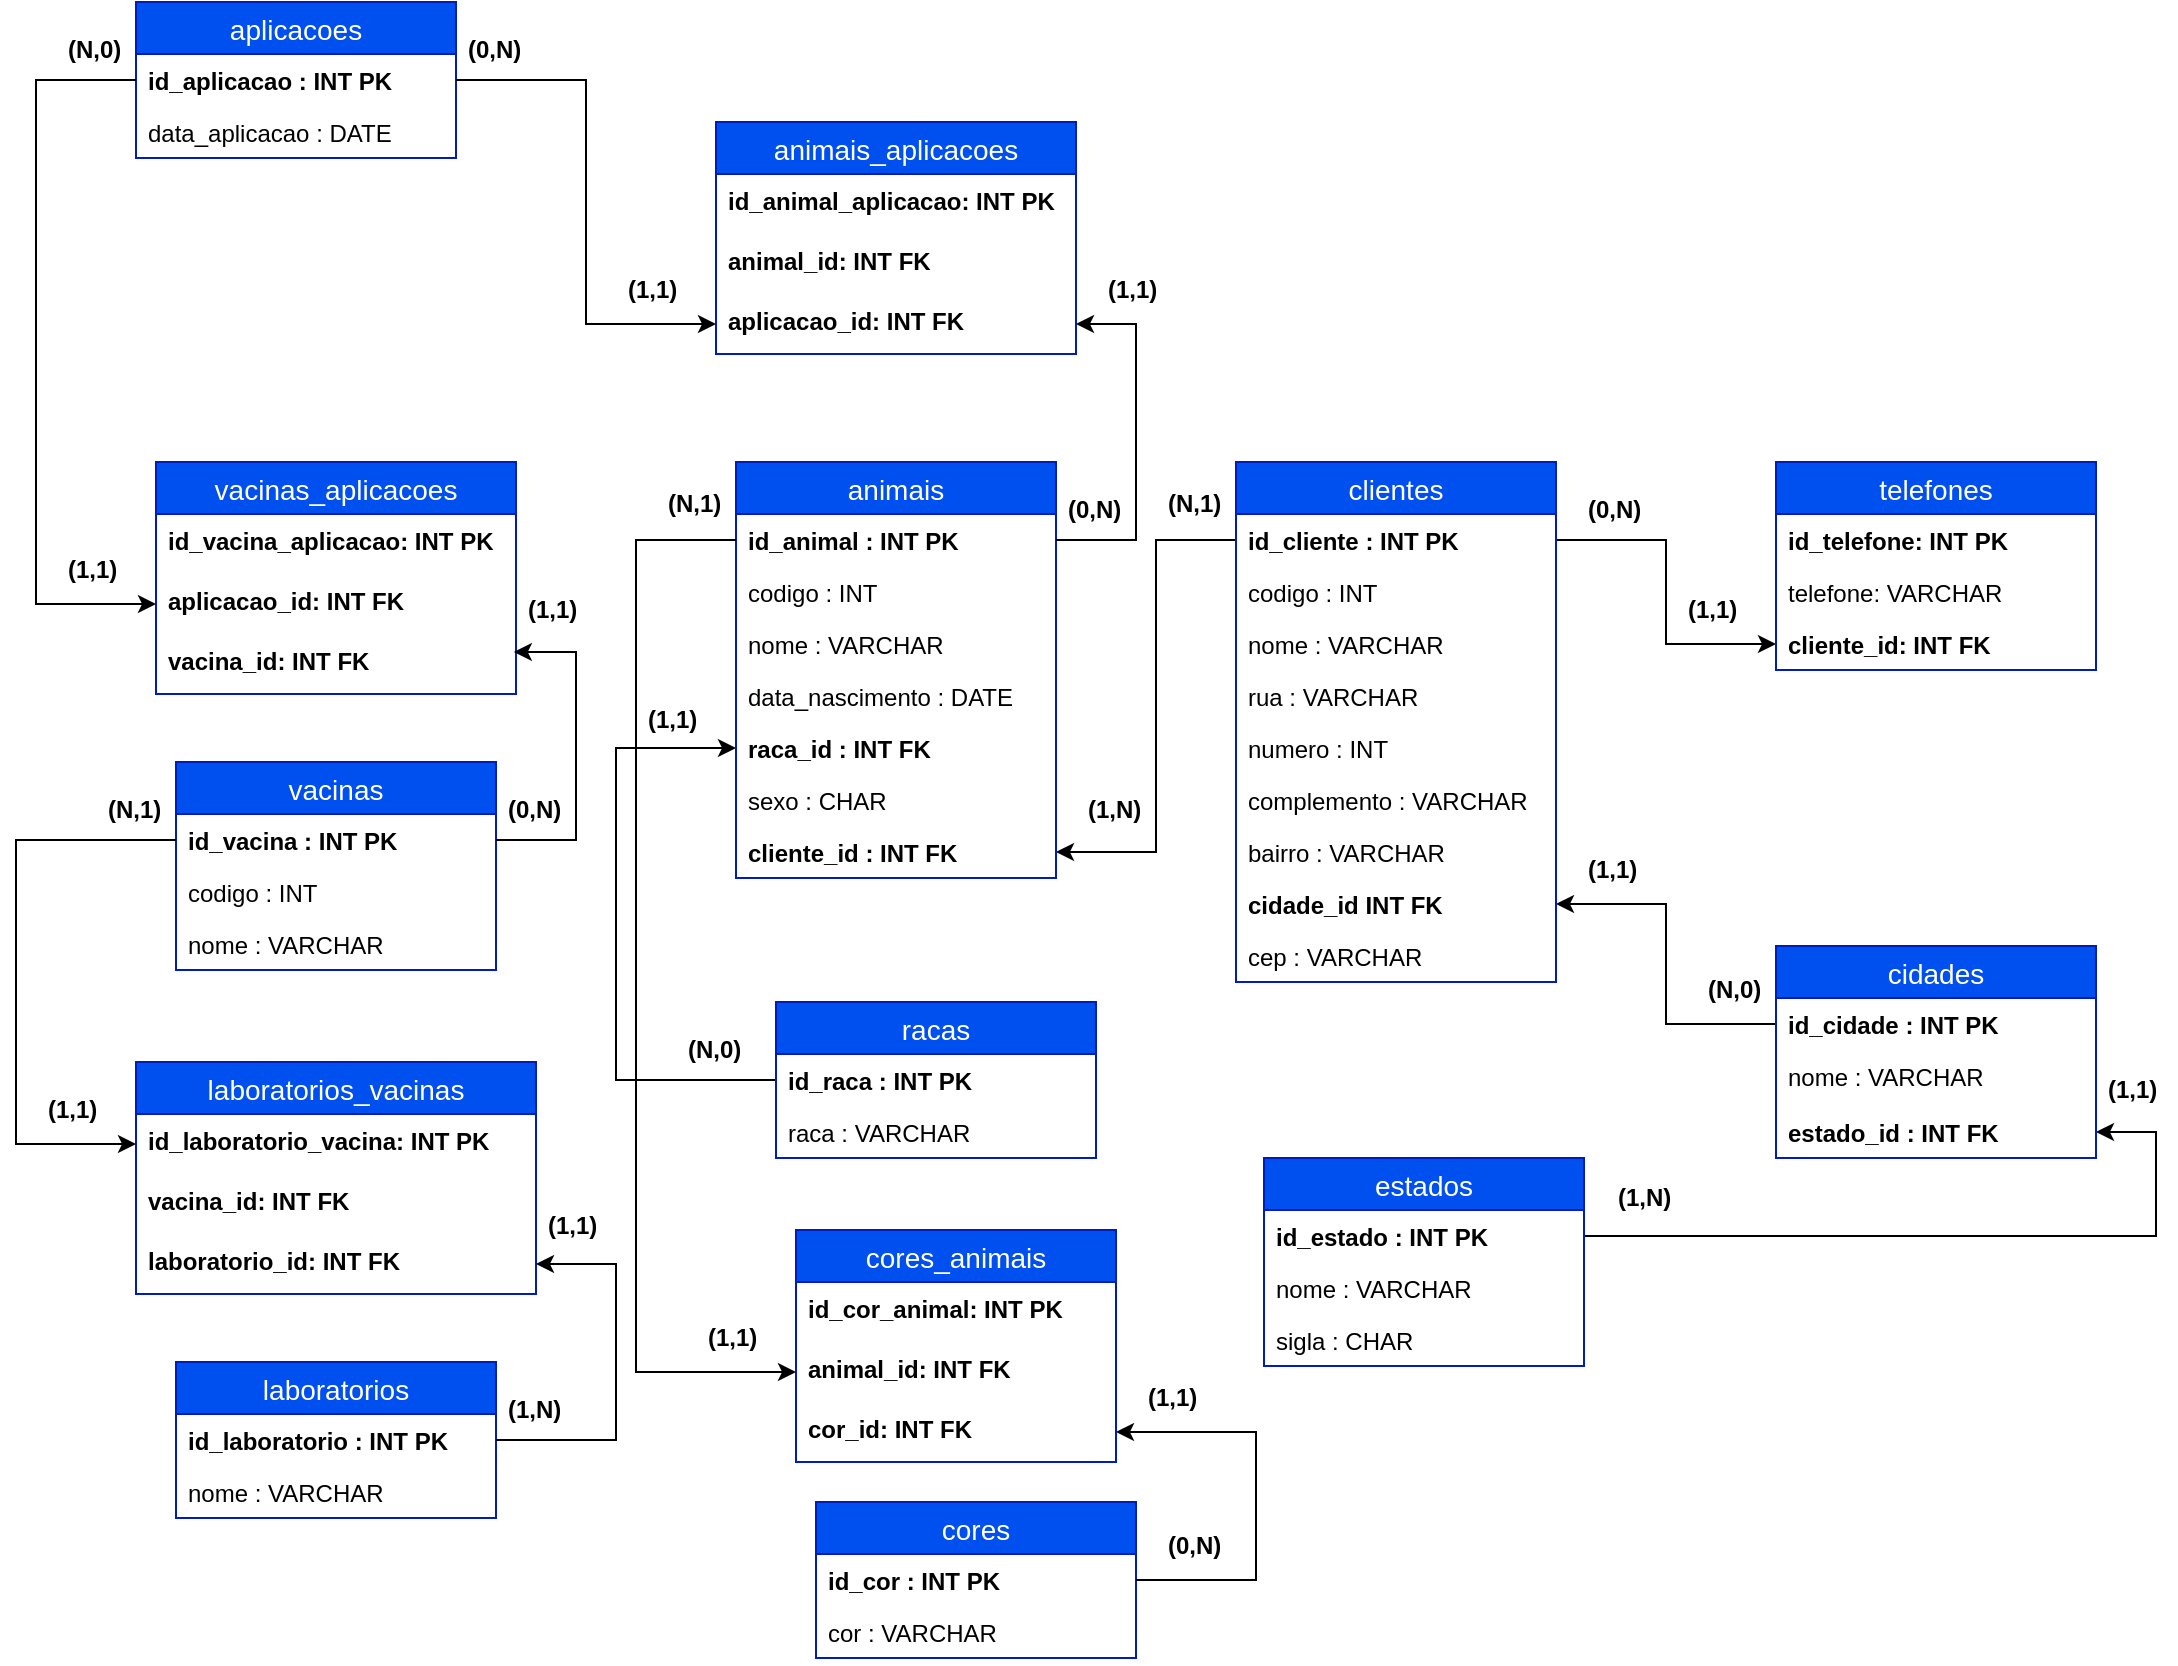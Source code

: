 <mxfile version="13.4.4" type="device"><diagram id="oYZ6xtjrHZV1BYpu6mgL" name="Página-1"><mxGraphModel dx="1679" dy="1663" grid="1" gridSize="10" guides="1" tooltips="1" connect="1" arrows="1" fold="1" page="1" pageScale="1" pageWidth="827" pageHeight="1169" math="0" shadow="0"><root><mxCell id="0"/><mxCell id="1" parent="0"/><mxCell id="c-gogiLuGO8Ndaat1X9v-15" style="edgeStyle=orthogonalEdgeStyle;rounded=0;orthogonalLoop=1;jettySize=auto;html=1;exitX=0;exitY=0.5;exitDx=0;exitDy=0;" parent="1" source="c-gogiLuGO8Ndaat1X9v-12" target="c-gogiLuGO8Ndaat1X9v-10" edge="1"><mxGeometry relative="1" as="geometry"/></mxCell><mxCell id="c-gogiLuGO8Ndaat1X9v-22" style="edgeStyle=orthogonalEdgeStyle;rounded=0;orthogonalLoop=1;jettySize=auto;html=1;exitX=1;exitY=0.5;exitDx=0;exitDy=0;entryX=1;entryY=0.5;entryDx=0;entryDy=0;" parent="1" source="c-gogiLuGO8Ndaat1X9v-18" target="c-gogiLuGO8Ndaat1X9v-14" edge="1"><mxGeometry relative="1" as="geometry"><Array as="points"><mxPoint x="780" y="557"/><mxPoint x="780" y="505"/></Array></mxGeometry></mxCell><mxCell id="c-gogiLuGO8Ndaat1X9v-47" style="edgeStyle=orthogonalEdgeStyle;rounded=0;orthogonalLoop=1;jettySize=auto;html=1;exitX=0;exitY=0.5;exitDx=0;exitDy=0;entryX=1;entryY=0.5;entryDx=0;entryDy=0;" parent="1" source="c-gogiLuGO8Ndaat1X9v-2" target="c-gogiLuGO8Ndaat1X9v-44" edge="1"><mxGeometry relative="1" as="geometry"><Array as="points"><mxPoint x="280" y="209"/><mxPoint x="280" y="365"/></Array></mxGeometry></mxCell><mxCell id="c-gogiLuGO8Ndaat1X9v-72" style="edgeStyle=orthogonalEdgeStyle;rounded=0;orthogonalLoop=1;jettySize=auto;html=1;exitX=0;exitY=0.5;exitDx=0;exitDy=0;entryX=0;entryY=0.5;entryDx=0;entryDy=0;" parent="1" source="c-gogiLuGO8Ndaat1X9v-30" target="c-gogiLuGO8Ndaat1X9v-33" edge="1"><mxGeometry relative="1" as="geometry"><Array as="points"><mxPoint x="60" y="479"/><mxPoint x="10" y="479"/><mxPoint x="10" y="313"/></Array></mxGeometry></mxCell><mxCell id="TM47fiSihE-NbH464oLf-5" style="edgeStyle=orthogonalEdgeStyle;rounded=0;orthogonalLoop=1;jettySize=auto;html=1;exitX=1;exitY=0.5;exitDx=0;exitDy=0;entryX=0;entryY=0.5;entryDx=0;entryDy=0;" parent="1" source="c-gogiLuGO8Ndaat1X9v-2" target="TM47fiSihE-NbH464oLf-4" edge="1"><mxGeometry relative="1" as="geometry"/></mxCell><mxCell id="c-gogiLuGO8Ndaat1X9v-1" value="clientes" style="swimlane;fontStyle=0;childLayout=stackLayout;horizontal=1;startSize=26;horizontalStack=0;resizeParent=1;resizeParentMax=0;resizeLast=0;collapsible=1;marginBottom=0;align=center;fontSize=14;fillColor=#0050ef;strokeColor=#001DBC;fontColor=#ffffff;" parent="1" vertex="1"><mxGeometry x="320" y="170" width="160" height="260" as="geometry"/></mxCell><mxCell id="c-gogiLuGO8Ndaat1X9v-2" value="id_cliente : INT PK" style="text;strokeColor=none;fillColor=none;spacingLeft=4;spacingRight=4;overflow=hidden;rotatable=0;points=[[0,0.5],[1,0.5]];portConstraint=eastwest;fontSize=12;fontStyle=1" parent="c-gogiLuGO8Ndaat1X9v-1" vertex="1"><mxGeometry y="26" width="160" height="26" as="geometry"/></mxCell><mxCell id="c-gogiLuGO8Ndaat1X9v-3" value="codigo : INT" style="text;strokeColor=none;fillColor=none;spacingLeft=4;spacingRight=4;overflow=hidden;rotatable=0;points=[[0,0.5],[1,0.5]];portConstraint=eastwest;fontSize=12;" parent="c-gogiLuGO8Ndaat1X9v-1" vertex="1"><mxGeometry y="52" width="160" height="26" as="geometry"/></mxCell><mxCell id="c-gogiLuGO8Ndaat1X9v-4" value="nome : VARCHAR" style="text;strokeColor=none;fillColor=none;spacingLeft=4;spacingRight=4;overflow=hidden;rotatable=0;points=[[0,0.5],[1,0.5]];portConstraint=eastwest;fontSize=12;" parent="c-gogiLuGO8Ndaat1X9v-1" vertex="1"><mxGeometry y="78" width="160" height="26" as="geometry"/></mxCell><mxCell id="c-gogiLuGO8Ndaat1X9v-6" value="rua : VARCHAR" style="text;strokeColor=none;fillColor=none;spacingLeft=4;spacingRight=4;overflow=hidden;rotatable=0;points=[[0,0.5],[1,0.5]];portConstraint=eastwest;fontSize=12;" parent="c-gogiLuGO8Ndaat1X9v-1" vertex="1"><mxGeometry y="104" width="160" height="26" as="geometry"/></mxCell><mxCell id="c-gogiLuGO8Ndaat1X9v-7" value="numero : INT" style="text;strokeColor=none;fillColor=none;spacingLeft=4;spacingRight=4;overflow=hidden;rotatable=0;points=[[0,0.5],[1,0.5]];portConstraint=eastwest;fontSize=12;" parent="c-gogiLuGO8Ndaat1X9v-1" vertex="1"><mxGeometry y="130" width="160" height="26" as="geometry"/></mxCell><mxCell id="c-gogiLuGO8Ndaat1X9v-8" value="complemento : VARCHAR" style="text;strokeColor=none;fillColor=none;spacingLeft=4;spacingRight=4;overflow=hidden;rotatable=0;points=[[0,0.5],[1,0.5]];portConstraint=eastwest;fontSize=12;" parent="c-gogiLuGO8Ndaat1X9v-1" vertex="1"><mxGeometry y="156" width="160" height="26" as="geometry"/></mxCell><mxCell id="c-gogiLuGO8Ndaat1X9v-9" value="bairro : VARCHAR" style="text;strokeColor=none;fillColor=none;spacingLeft=4;spacingRight=4;overflow=hidden;rotatable=0;points=[[0,0.5],[1,0.5]];portConstraint=eastwest;fontSize=12;" parent="c-gogiLuGO8Ndaat1X9v-1" vertex="1"><mxGeometry y="182" width="160" height="26" as="geometry"/></mxCell><mxCell id="c-gogiLuGO8Ndaat1X9v-10" value="cidade_id INT FK" style="text;strokeColor=none;fillColor=none;spacingLeft=4;spacingRight=4;overflow=hidden;rotatable=0;points=[[0,0.5],[1,0.5]];portConstraint=eastwest;fontSize=12;fontStyle=1" parent="c-gogiLuGO8Ndaat1X9v-1" vertex="1"><mxGeometry y="208" width="160" height="26" as="geometry"/></mxCell><mxCell id="c-gogiLuGO8Ndaat1X9v-16" value="cep : VARCHAR" style="text;strokeColor=none;fillColor=none;spacingLeft=4;spacingRight=4;overflow=hidden;rotatable=0;points=[[0,0.5],[1,0.5]];portConstraint=eastwest;fontSize=12;" parent="c-gogiLuGO8Ndaat1X9v-1" vertex="1"><mxGeometry y="234" width="160" height="26" as="geometry"/></mxCell><mxCell id="TM47fiSihE-NbH464oLf-1" value="telefones" style="swimlane;fontStyle=0;childLayout=stackLayout;horizontal=1;startSize=26;horizontalStack=0;resizeParent=1;resizeParentMax=0;resizeLast=0;collapsible=1;marginBottom=0;align=center;fontSize=14;fillColor=#0050ef;strokeColor=#001DBC;fontColor=#ffffff;" parent="1" vertex="1"><mxGeometry x="590" y="170" width="160" height="104" as="geometry"/></mxCell><mxCell id="TM47fiSihE-NbH464oLf-2" value="id_telefone: INT PK" style="text;strokeColor=none;fillColor=none;spacingLeft=4;spacingRight=4;overflow=hidden;rotatable=0;points=[[0,0.5],[1,0.5]];portConstraint=eastwest;fontSize=12;fontStyle=1" parent="TM47fiSihE-NbH464oLf-1" vertex="1"><mxGeometry y="26" width="160" height="26" as="geometry"/></mxCell><mxCell id="TM47fiSihE-NbH464oLf-3" value="telefone: VARCHAR" style="text;strokeColor=none;fillColor=none;spacingLeft=4;spacingRight=4;overflow=hidden;rotatable=0;points=[[0,0.5],[1,0.5]];portConstraint=eastwest;fontSize=12;" parent="TM47fiSihE-NbH464oLf-1" vertex="1"><mxGeometry y="52" width="160" height="26" as="geometry"/></mxCell><mxCell id="TM47fiSihE-NbH464oLf-4" value="cliente_id: INT FK" style="text;strokeColor=none;fillColor=none;spacingLeft=4;spacingRight=4;overflow=hidden;rotatable=0;points=[[0,0.5],[1,0.5]];portConstraint=eastwest;fontSize=12;fontStyle=1" parent="TM47fiSihE-NbH464oLf-1" vertex="1"><mxGeometry y="78" width="160" height="26" as="geometry"/></mxCell><mxCell id="c-gogiLuGO8Ndaat1X9v-17" value="estados" style="swimlane;fontStyle=0;childLayout=stackLayout;horizontal=1;startSize=26;horizontalStack=0;resizeParent=1;resizeParentMax=0;resizeLast=0;collapsible=1;marginBottom=0;align=center;fontSize=14;fillColor=#0050ef;strokeColor=#001DBC;fontColor=#ffffff;" parent="1" vertex="1"><mxGeometry x="334" y="518" width="160" height="104" as="geometry"/></mxCell><mxCell id="c-gogiLuGO8Ndaat1X9v-18" value="id_estado : INT PK" style="text;strokeColor=none;fillColor=none;spacingLeft=4;spacingRight=4;overflow=hidden;rotatable=0;points=[[0,0.5],[1,0.5]];portConstraint=eastwest;fontSize=12;fontStyle=1" parent="c-gogiLuGO8Ndaat1X9v-17" vertex="1"><mxGeometry y="26" width="160" height="26" as="geometry"/></mxCell><mxCell id="c-gogiLuGO8Ndaat1X9v-19" value="nome : VARCHAR" style="text;strokeColor=none;fillColor=none;spacingLeft=4;spacingRight=4;overflow=hidden;rotatable=0;points=[[0,0.5],[1,0.5]];portConstraint=eastwest;fontSize=12;" parent="c-gogiLuGO8Ndaat1X9v-17" vertex="1"><mxGeometry y="52" width="160" height="26" as="geometry"/></mxCell><mxCell id="c-gogiLuGO8Ndaat1X9v-20" value="sigla : CHAR" style="text;strokeColor=none;fillColor=none;spacingLeft=4;spacingRight=4;overflow=hidden;rotatable=0;points=[[0,0.5],[1,0.5]];portConstraint=eastwest;fontSize=12;" parent="c-gogiLuGO8Ndaat1X9v-17" vertex="1"><mxGeometry y="78" width="160" height="26" as="geometry"/></mxCell><mxCell id="VDr-7r5LaBWH9faIXdlG-1" value="(1,N)" style="text;strokeColor=none;fillColor=none;spacingLeft=4;spacingRight=4;overflow=hidden;rotatable=0;points=[[0,0.5],[1,0.5]];portConstraint=eastwest;fontSize=12;fontStyle=1" vertex="1" parent="1"><mxGeometry x="505" y="524" width="40" height="30" as="geometry"/></mxCell><mxCell id="VDr-7r5LaBWH9faIXdlG-2" value="(1,1)" style="text;strokeColor=none;fillColor=none;spacingLeft=4;spacingRight=4;overflow=hidden;rotatable=0;points=[[0,0.5],[1,0.5]];portConstraint=eastwest;fontSize=12;fontStyle=1" vertex="1" parent="1"><mxGeometry x="750" y="470" width="40" height="30" as="geometry"/></mxCell><mxCell id="VDr-7r5LaBWH9faIXdlG-3" value="(N,0)" style="text;strokeColor=none;fillColor=none;spacingLeft=4;spacingRight=4;overflow=hidden;rotatable=0;points=[[0,0.5],[1,0.5]];portConstraint=eastwest;fontSize=12;fontStyle=1" vertex="1" parent="1"><mxGeometry x="550" y="420" width="40" height="30" as="geometry"/></mxCell><mxCell id="c-gogiLuGO8Ndaat1X9v-11" value="cidades" style="swimlane;fontStyle=0;childLayout=stackLayout;horizontal=1;startSize=26;horizontalStack=0;resizeParent=1;resizeParentMax=0;resizeLast=0;collapsible=1;marginBottom=0;align=center;fontSize=14;fillColor=#0050ef;strokeColor=#001DBC;fontColor=#ffffff;" parent="1" vertex="1"><mxGeometry x="590" y="412" width="160" height="106" as="geometry"/></mxCell><mxCell id="c-gogiLuGO8Ndaat1X9v-12" value="id_cidade : INT PK" style="text;strokeColor=none;fillColor=none;spacingLeft=4;spacingRight=4;overflow=hidden;rotatable=0;points=[[0,0.5],[1,0.5]];portConstraint=eastwest;fontSize=12;fontStyle=1" parent="c-gogiLuGO8Ndaat1X9v-11" vertex="1"><mxGeometry y="26" width="160" height="26" as="geometry"/></mxCell><mxCell id="c-gogiLuGO8Ndaat1X9v-13" value="nome : VARCHAR" style="text;strokeColor=none;fillColor=none;spacingLeft=4;spacingRight=4;overflow=hidden;rotatable=0;points=[[0,0.5],[1,0.5]];portConstraint=eastwest;fontSize=12;" parent="c-gogiLuGO8Ndaat1X9v-11" vertex="1"><mxGeometry y="52" width="160" height="28" as="geometry"/></mxCell><mxCell id="c-gogiLuGO8Ndaat1X9v-14" value="estado_id : INT FK" style="text;strokeColor=none;fillColor=none;spacingLeft=4;spacingRight=4;overflow=hidden;rotatable=0;points=[[0,0.5],[1,0.5]];portConstraint=eastwest;fontSize=12;fontStyle=1" parent="c-gogiLuGO8Ndaat1X9v-11" vertex="1"><mxGeometry y="80" width="160" height="26" as="geometry"/></mxCell><mxCell id="VDr-7r5LaBWH9faIXdlG-4" value="(1,1)" style="text;strokeColor=none;fillColor=none;spacingLeft=4;spacingRight=4;overflow=hidden;rotatable=0;points=[[0,0.5],[1,0.5]];portConstraint=eastwest;fontSize=12;fontStyle=1" vertex="1" parent="1"><mxGeometry x="490" y="360" width="40" height="30" as="geometry"/></mxCell><mxCell id="VDr-7r5LaBWH9faIXdlG-5" value="(0,N)" style="text;strokeColor=none;fillColor=none;spacingLeft=4;spacingRight=4;overflow=hidden;rotatable=0;points=[[0,0.5],[1,0.5]];portConstraint=eastwest;fontSize=12;fontStyle=1" vertex="1" parent="1"><mxGeometry x="490" y="180" width="40" height="30" as="geometry"/></mxCell><mxCell id="VDr-7r5LaBWH9faIXdlG-6" value="(1,1)" style="text;strokeColor=none;fillColor=none;spacingLeft=4;spacingRight=4;overflow=hidden;rotatable=0;points=[[0,0.5],[1,0.5]];portConstraint=eastwest;fontSize=12;fontStyle=1" vertex="1" parent="1"><mxGeometry x="540" y="230" width="40" height="30" as="geometry"/></mxCell><mxCell id="VDr-7r5LaBWH9faIXdlG-10" value="(N,1)" style="text;strokeColor=none;fillColor=none;spacingLeft=4;spacingRight=4;overflow=hidden;rotatable=0;points=[[0,0.5],[1,0.5]];portConstraint=eastwest;fontSize=12;fontStyle=1" vertex="1" parent="1"><mxGeometry x="280" y="177" width="40" height="30" as="geometry"/></mxCell><mxCell id="c-gogiLuGO8Ndaat1X9v-48" value="vacinas" style="swimlane;fontStyle=0;childLayout=stackLayout;horizontal=1;startSize=26;horizontalStack=0;resizeParent=1;resizeParentMax=0;resizeLast=0;collapsible=1;marginBottom=0;align=center;fontSize=14;fillColor=#0050ef;strokeColor=#001DBC;fontColor=#ffffff;" parent="1" vertex="1"><mxGeometry x="-210" y="320" width="160" height="104" as="geometry"/></mxCell><mxCell id="c-gogiLuGO8Ndaat1X9v-49" value="id_vacina : INT PK" style="text;strokeColor=none;fillColor=none;spacingLeft=4;spacingRight=4;overflow=hidden;rotatable=0;points=[[0,0.5],[1,0.5]];portConstraint=eastwest;fontSize=12;fontStyle=1" parent="c-gogiLuGO8Ndaat1X9v-48" vertex="1"><mxGeometry y="26" width="160" height="26" as="geometry"/></mxCell><mxCell id="c-gogiLuGO8Ndaat1X9v-50" value="codigo : INT" style="text;strokeColor=none;fillColor=none;spacingLeft=4;spacingRight=4;overflow=hidden;rotatable=0;points=[[0,0.5],[1,0.5]];portConstraint=eastwest;fontSize=12;" parent="c-gogiLuGO8Ndaat1X9v-48" vertex="1"><mxGeometry y="52" width="160" height="26" as="geometry"/></mxCell><mxCell id="c-gogiLuGO8Ndaat1X9v-51" value="nome : VARCHAR" style="text;strokeColor=none;fillColor=none;spacingLeft=4;spacingRight=4;overflow=hidden;rotatable=0;points=[[0,0.5],[1,0.5]];portConstraint=eastwest;fontSize=12;" parent="c-gogiLuGO8Ndaat1X9v-48" vertex="1"><mxGeometry y="78" width="160" height="26" as="geometry"/></mxCell><mxCell id="VDr-7r5LaBWH9faIXdlG-11" value="(1,N)" style="text;strokeColor=none;fillColor=none;spacingLeft=4;spacingRight=4;overflow=hidden;rotatable=0;points=[[0,0.5],[1,0.5]];portConstraint=eastwest;fontSize=12;fontStyle=1" vertex="1" parent="1"><mxGeometry x="240" y="330" width="40" height="30" as="geometry"/></mxCell><mxCell id="c-gogiLuGO8Ndaat1X9v-23" value="animais" style="swimlane;fontStyle=0;childLayout=stackLayout;horizontal=1;startSize=26;horizontalStack=0;resizeParent=1;resizeParentMax=0;resizeLast=0;collapsible=1;marginBottom=0;align=center;fontSize=14;fillColor=#0050ef;strokeColor=#001DBC;fontColor=#ffffff;" parent="1" vertex="1"><mxGeometry x="70" y="170" width="160" height="208" as="geometry"/></mxCell><mxCell id="c-gogiLuGO8Ndaat1X9v-24" value="id_animal : INT PK" style="text;strokeColor=none;fillColor=none;spacingLeft=4;spacingRight=4;overflow=hidden;rotatable=0;points=[[0,0.5],[1,0.5]];portConstraint=eastwest;fontSize=12;fontStyle=1" parent="c-gogiLuGO8Ndaat1X9v-23" vertex="1"><mxGeometry y="26" width="160" height="26" as="geometry"/></mxCell><mxCell id="c-gogiLuGO8Ndaat1X9v-25" value="codigo : INT" style="text;strokeColor=none;fillColor=none;spacingLeft=4;spacingRight=4;overflow=hidden;rotatable=0;points=[[0,0.5],[1,0.5]];portConstraint=eastwest;fontSize=12;" parent="c-gogiLuGO8Ndaat1X9v-23" vertex="1"><mxGeometry y="52" width="160" height="26" as="geometry"/></mxCell><mxCell id="c-gogiLuGO8Ndaat1X9v-26" value="nome : VARCHAR" style="text;strokeColor=none;fillColor=none;spacingLeft=4;spacingRight=4;overflow=hidden;rotatable=0;points=[[0,0.5],[1,0.5]];portConstraint=eastwest;fontSize=12;" parent="c-gogiLuGO8Ndaat1X9v-23" vertex="1"><mxGeometry y="78" width="160" height="26" as="geometry"/></mxCell><mxCell id="c-gogiLuGO8Ndaat1X9v-27" value="data_nascimento : DATE" style="text;strokeColor=none;fillColor=none;spacingLeft=4;spacingRight=4;overflow=hidden;rotatable=0;points=[[0,0.5],[1,0.5]];portConstraint=eastwest;fontSize=12;" parent="c-gogiLuGO8Ndaat1X9v-23" vertex="1"><mxGeometry y="104" width="160" height="26" as="geometry"/></mxCell><mxCell id="c-gogiLuGO8Ndaat1X9v-33" value="raca_id : INT FK" style="text;strokeColor=none;fillColor=none;spacingLeft=4;spacingRight=4;overflow=hidden;rotatable=0;points=[[0,0.5],[1,0.5]];portConstraint=eastwest;fontSize=12;fontStyle=1" parent="c-gogiLuGO8Ndaat1X9v-23" vertex="1"><mxGeometry y="130" width="160" height="26" as="geometry"/></mxCell><mxCell id="c-gogiLuGO8Ndaat1X9v-43" value="sexo : CHAR" style="text;strokeColor=none;fillColor=none;spacingLeft=4;spacingRight=4;overflow=hidden;rotatable=0;points=[[0,0.5],[1,0.5]];portConstraint=eastwest;fontSize=12;" parent="c-gogiLuGO8Ndaat1X9v-23" vertex="1"><mxGeometry y="156" width="160" height="26" as="geometry"/></mxCell><mxCell id="c-gogiLuGO8Ndaat1X9v-44" value="cliente_id : INT FK" style="text;strokeColor=none;fillColor=none;spacingLeft=4;spacingRight=4;overflow=hidden;rotatable=0;points=[[0,0.5],[1,0.5]];portConstraint=eastwest;fontSize=12;fontStyle=1" parent="c-gogiLuGO8Ndaat1X9v-23" vertex="1"><mxGeometry y="182" width="160" height="26" as="geometry"/></mxCell><mxCell id="VDr-7r5LaBWH9faIXdlG-12" value="(N,0)" style="text;strokeColor=none;fillColor=none;spacingLeft=4;spacingRight=4;overflow=hidden;rotatable=0;points=[[0,0.5],[1,0.5]];portConstraint=eastwest;fontSize=12;fontStyle=1" vertex="1" parent="1"><mxGeometry x="40" y="450" width="40" height="30" as="geometry"/></mxCell><mxCell id="VDr-7r5LaBWH9faIXdlG-13" value="(0,N)" style="text;strokeColor=none;fillColor=none;spacingLeft=4;spacingRight=4;overflow=hidden;rotatable=0;points=[[0,0.5],[1,0.5]];portConstraint=eastwest;fontSize=12;fontStyle=1" vertex="1" parent="1"><mxGeometry x="280" y="698" width="40" height="30" as="geometry"/></mxCell><mxCell id="c-gogiLuGO8Ndaat1X9v-29" value="racas" style="swimlane;fontStyle=0;childLayout=stackLayout;horizontal=1;startSize=26;horizontalStack=0;resizeParent=1;resizeParentMax=0;resizeLast=0;collapsible=1;marginBottom=0;align=center;fontSize=14;fillColor=#0050ef;strokeColor=#001DBC;fontColor=#ffffff;" parent="1" vertex="1"><mxGeometry x="90" y="440" width="160" height="78" as="geometry"/></mxCell><mxCell id="c-gogiLuGO8Ndaat1X9v-30" value="id_raca : INT PK " style="text;strokeColor=none;fillColor=none;spacingLeft=4;spacingRight=4;overflow=hidden;rotatable=0;points=[[0,0.5],[1,0.5]];portConstraint=eastwest;fontSize=12;fontStyle=1" parent="c-gogiLuGO8Ndaat1X9v-29" vertex="1"><mxGeometry y="26" width="160" height="26" as="geometry"/></mxCell><mxCell id="c-gogiLuGO8Ndaat1X9v-31" value="raca : VARCHAR" style="text;strokeColor=none;fillColor=none;spacingLeft=4;spacingRight=4;overflow=hidden;rotatable=0;points=[[0,0.5],[1,0.5]];portConstraint=eastwest;fontSize=12;" parent="c-gogiLuGO8Ndaat1X9v-29" vertex="1"><mxGeometry y="52" width="160" height="26" as="geometry"/></mxCell><mxCell id="VDr-7r5LaBWH9faIXdlG-14" value="(1,1)" style="text;strokeColor=none;fillColor=none;spacingLeft=4;spacingRight=4;overflow=hidden;rotatable=0;points=[[0,0.5],[1,0.5]];portConstraint=eastwest;fontSize=12;fontStyle=1" vertex="1" parent="1"><mxGeometry x="20" y="285" width="40" height="30" as="geometry"/></mxCell><mxCell id="VDr-7r5LaBWH9faIXdlG-15" value="(N,1)" style="text;strokeColor=none;fillColor=none;spacingLeft=4;spacingRight=4;overflow=hidden;rotatable=0;points=[[0,0.5],[1,0.5]];portConstraint=eastwest;fontSize=12;fontStyle=1" vertex="1" parent="1"><mxGeometry x="30" y="177" width="40" height="30" as="geometry"/></mxCell><mxCell id="VDr-7r5LaBWH9faIXdlG-17" value="(0,N)" style="text;strokeColor=none;fillColor=none;spacingLeft=4;spacingRight=4;overflow=hidden;rotatable=0;points=[[0,0.5],[1,0.5]];portConstraint=eastwest;fontSize=12;fontStyle=1" vertex="1" parent="1"><mxGeometry x="230" y="180" width="40" height="30" as="geometry"/></mxCell><mxCell id="VDr-7r5LaBWH9faIXdlG-18" value="(1,N)" style="text;strokeColor=none;fillColor=none;spacingLeft=4;spacingRight=4;overflow=hidden;rotatable=0;points=[[0,0.5],[1,0.5]];portConstraint=eastwest;fontSize=12;fontStyle=1" vertex="1" parent="1"><mxGeometry x="-50" y="630" width="40" height="30" as="geometry"/></mxCell><mxCell id="VDr-7r5LaBWH9faIXdlG-19" value="(N,1)" style="text;strokeColor=none;fillColor=none;spacingLeft=4;spacingRight=4;overflow=hidden;rotatable=0;points=[[0,0.5],[1,0.5]];portConstraint=eastwest;fontSize=12;fontStyle=1" vertex="1" parent="1"><mxGeometry x="-250" y="330" width="40" height="30" as="geometry"/></mxCell><mxCell id="VDr-7r5LaBWH9faIXdlG-20" value="(0,N)" style="text;strokeColor=none;fillColor=none;spacingLeft=4;spacingRight=4;overflow=hidden;rotatable=0;points=[[0,0.5],[1,0.5]];portConstraint=eastwest;fontSize=12;fontStyle=1" vertex="1" parent="1"><mxGeometry x="-70" y="-50" width="40" height="30" as="geometry"/></mxCell><mxCell id="VDr-7r5LaBWH9faIXdlG-21" value="(N,0)" style="text;strokeColor=none;fillColor=none;spacingLeft=4;spacingRight=4;overflow=hidden;rotatable=0;points=[[0,0.5],[1,0.5]];portConstraint=eastwest;fontSize=12;fontStyle=1" vertex="1" parent="1"><mxGeometry x="-270" y="-50" width="40" height="30" as="geometry"/></mxCell><mxCell id="VDr-7r5LaBWH9faIXdlG-22" value="laboratorios_vacinas" style="swimlane;fontStyle=0;childLayout=stackLayout;horizontal=1;startSize=26;horizontalStack=0;resizeParent=1;resizeParentMax=0;resizeLast=0;collapsible=1;marginBottom=0;align=center;fontSize=14;fillColor=#0050ef;strokeColor=#001DBC;fontColor=#ffffff;" vertex="1" parent="1"><mxGeometry x="-230" y="470" width="200" height="116" as="geometry"/></mxCell><mxCell id="VDr-7r5LaBWH9faIXdlG-23" value="id_laboratorio_vacina: INT PK" style="text;strokeColor=none;fillColor=none;spacingLeft=4;spacingRight=4;overflow=hidden;rotatable=0;points=[[0,0.5],[1,0.5]];portConstraint=eastwest;fontSize=12;fontStyle=1" vertex="1" parent="VDr-7r5LaBWH9faIXdlG-22"><mxGeometry y="26" width="200" height="30" as="geometry"/></mxCell><mxCell id="VDr-7r5LaBWH9faIXdlG-24" value="vacina_id: INT FK" style="text;strokeColor=none;fillColor=none;spacingLeft=4;spacingRight=4;overflow=hidden;rotatable=0;points=[[0,0.5],[1,0.5]];portConstraint=eastwest;fontSize=12;fontStyle=1" vertex="1" parent="VDr-7r5LaBWH9faIXdlG-22"><mxGeometry y="56" width="200" height="30" as="geometry"/></mxCell><mxCell id="VDr-7r5LaBWH9faIXdlG-25" value="laboratorio_id: INT FK" style="text;strokeColor=none;fillColor=none;spacingLeft=4;spacingRight=4;overflow=hidden;rotatable=0;points=[[0,0.5],[1,0.5]];portConstraint=eastwest;fontSize=12;fontStyle=1" vertex="1" parent="VDr-7r5LaBWH9faIXdlG-22"><mxGeometry y="86" width="200" height="30" as="geometry"/></mxCell><mxCell id="c-gogiLuGO8Ndaat1X9v-52" value="laboratorios" style="swimlane;fontStyle=0;childLayout=stackLayout;horizontal=1;startSize=26;horizontalStack=0;resizeParent=1;resizeParentMax=0;resizeLast=0;collapsible=1;marginBottom=0;align=center;fontSize=14;fillColor=#0050ef;strokeColor=#001DBC;fontColor=#ffffff;" parent="1" vertex="1"><mxGeometry x="-210" y="620" width="160" height="78" as="geometry"/></mxCell><mxCell id="c-gogiLuGO8Ndaat1X9v-53" value="id_laboratorio : INT PK" style="text;strokeColor=none;fillColor=none;spacingLeft=4;spacingRight=4;overflow=hidden;rotatable=0;points=[[0,0.5],[1,0.5]];portConstraint=eastwest;fontSize=12;fontStyle=1" parent="c-gogiLuGO8Ndaat1X9v-52" vertex="1"><mxGeometry y="26" width="160" height="26" as="geometry"/></mxCell><mxCell id="c-gogiLuGO8Ndaat1X9v-54" value="nome : VARCHAR" style="text;strokeColor=none;fillColor=none;spacingLeft=4;spacingRight=4;overflow=hidden;rotatable=0;points=[[0,0.5],[1,0.5]];portConstraint=eastwest;fontSize=12;" parent="c-gogiLuGO8Ndaat1X9v-52" vertex="1"><mxGeometry y="52" width="160" height="26" as="geometry"/></mxCell><mxCell id="VDr-7r5LaBWH9faIXdlG-26" style="edgeStyle=orthogonalEdgeStyle;rounded=0;orthogonalLoop=1;jettySize=auto;html=1;exitX=1;exitY=0.5;exitDx=0;exitDy=0;entryX=1;entryY=0.5;entryDx=0;entryDy=0;fontColor=#000000;" edge="1" parent="1" source="c-gogiLuGO8Ndaat1X9v-53" target="VDr-7r5LaBWH9faIXdlG-25"><mxGeometry relative="1" as="geometry"><Array as="points"><mxPoint x="10" y="659"/><mxPoint x="10" y="571"/></Array></mxGeometry></mxCell><mxCell id="VDr-7r5LaBWH9faIXdlG-27" value="(1,1)" style="text;strokeColor=none;fillColor=none;spacingLeft=4;spacingRight=4;overflow=hidden;rotatable=0;points=[[0,0.5],[1,0.5]];portConstraint=eastwest;fontSize=12;fontStyle=1" vertex="1" parent="1"><mxGeometry x="-30" y="538" width="40" height="30" as="geometry"/></mxCell><mxCell id="VDr-7r5LaBWH9faIXdlG-29" style="edgeStyle=orthogonalEdgeStyle;rounded=0;orthogonalLoop=1;jettySize=auto;html=1;exitX=0;exitY=0.5;exitDx=0;exitDy=0;entryX=0;entryY=0.5;entryDx=0;entryDy=0;fontColor=#000000;" edge="1" parent="1" source="c-gogiLuGO8Ndaat1X9v-49" target="VDr-7r5LaBWH9faIXdlG-23"><mxGeometry relative="1" as="geometry"><Array as="points"><mxPoint x="-290" y="359"/><mxPoint x="-290" y="511"/></Array></mxGeometry></mxCell><mxCell id="VDr-7r5LaBWH9faIXdlG-30" value="(1,1)" style="text;strokeColor=none;fillColor=none;spacingLeft=4;spacingRight=4;overflow=hidden;rotatable=0;points=[[0,0.5],[1,0.5]];portConstraint=eastwest;fontSize=12;fontStyle=1" vertex="1" parent="1"><mxGeometry x="-280" y="480" width="40" height="30" as="geometry"/></mxCell><mxCell id="VDr-7r5LaBWH9faIXdlG-31" value="(0,N)" style="text;strokeColor=none;fillColor=none;spacingLeft=4;spacingRight=4;overflow=hidden;rotatable=0;points=[[0,0.5],[1,0.5]];portConstraint=eastwest;fontSize=12;fontStyle=1" vertex="1" parent="1"><mxGeometry x="-50" y="330" width="40" height="30" as="geometry"/></mxCell><mxCell id="VDr-7r5LaBWH9faIXdlG-32" value="vacinas_aplicacoes" style="swimlane;fontStyle=0;childLayout=stackLayout;horizontal=1;startSize=26;horizontalStack=0;resizeParent=1;resizeParentMax=0;resizeLast=0;collapsible=1;marginBottom=0;align=center;fontSize=14;fillColor=#0050ef;strokeColor=#001DBC;fontColor=#ffffff;" vertex="1" parent="1"><mxGeometry x="-220" y="170" width="180" height="116" as="geometry"/></mxCell><mxCell id="VDr-7r5LaBWH9faIXdlG-33" value="id_vacina_aplicacao: INT PK" style="text;strokeColor=none;fillColor=none;spacingLeft=4;spacingRight=4;overflow=hidden;rotatable=0;points=[[0,0.5],[1,0.5]];portConstraint=eastwest;fontSize=12;fontStyle=1" vertex="1" parent="VDr-7r5LaBWH9faIXdlG-32"><mxGeometry y="26" width="180" height="30" as="geometry"/></mxCell><mxCell id="VDr-7r5LaBWH9faIXdlG-34" value="aplicacao_id: INT FK" style="text;strokeColor=none;fillColor=none;spacingLeft=4;spacingRight=4;overflow=hidden;rotatable=0;points=[[0,0.5],[1,0.5]];portConstraint=eastwest;fontSize=12;fontStyle=1" vertex="1" parent="VDr-7r5LaBWH9faIXdlG-32"><mxGeometry y="56" width="180" height="30" as="geometry"/></mxCell><mxCell id="VDr-7r5LaBWH9faIXdlG-35" value="vacina_id: INT FK" style="text;strokeColor=none;fillColor=none;spacingLeft=4;spacingRight=4;overflow=hidden;rotatable=0;points=[[0,0.5],[1,0.5]];portConstraint=eastwest;fontSize=12;fontStyle=1" vertex="1" parent="VDr-7r5LaBWH9faIXdlG-32"><mxGeometry y="86" width="180" height="30" as="geometry"/></mxCell><mxCell id="VDr-7r5LaBWH9faIXdlG-36" style="edgeStyle=orthogonalEdgeStyle;rounded=0;orthogonalLoop=1;jettySize=auto;html=1;exitX=1;exitY=0.5;exitDx=0;exitDy=0;fontColor=#000000;entryX=0.994;entryY=0.3;entryDx=0;entryDy=0;entryPerimeter=0;" edge="1" parent="1" source="c-gogiLuGO8Ndaat1X9v-49" target="VDr-7r5LaBWH9faIXdlG-35"><mxGeometry relative="1" as="geometry"><mxPoint x="-20" y="300" as="targetPoint"/><Array as="points"><mxPoint x="-10" y="359"/><mxPoint x="-10" y="265"/></Array></mxGeometry></mxCell><mxCell id="VDr-7r5LaBWH9faIXdlG-37" value="(1,1)" style="text;strokeColor=none;fillColor=none;spacingLeft=4;spacingRight=4;overflow=hidden;rotatable=0;points=[[0,0.5],[1,0.5]];portConstraint=eastwest;fontSize=12;fontStyle=1" vertex="1" parent="1"><mxGeometry x="-40" y="230" width="40" height="30" as="geometry"/></mxCell><mxCell id="c-gogiLuGO8Ndaat1X9v-59" value="aplicacoes" style="swimlane;fontStyle=0;childLayout=stackLayout;horizontal=1;startSize=26;horizontalStack=0;resizeParent=1;resizeParentMax=0;resizeLast=0;collapsible=1;marginBottom=0;align=center;fontSize=14;fillColor=#0050ef;strokeColor=#001DBC;fontColor=#ffffff;" parent="1" vertex="1"><mxGeometry x="-230" y="-60" width="160" height="78" as="geometry"/></mxCell><mxCell id="c-gogiLuGO8Ndaat1X9v-60" value="id_aplicacao : INT PK" style="text;strokeColor=none;fillColor=none;spacingLeft=4;spacingRight=4;overflow=hidden;rotatable=0;points=[[0,0.5],[1,0.5]];portConstraint=eastwest;fontSize=12;fontStyle=1" parent="c-gogiLuGO8Ndaat1X9v-59" vertex="1"><mxGeometry y="26" width="160" height="26" as="geometry"/></mxCell><mxCell id="c-gogiLuGO8Ndaat1X9v-64" value="data_aplicacao : DATE" style="text;strokeColor=none;fillColor=none;spacingLeft=4;spacingRight=4;overflow=hidden;rotatable=0;points=[[0,0.5],[1,0.5]];portConstraint=eastwest;fontSize=12;" parent="c-gogiLuGO8Ndaat1X9v-59" vertex="1"><mxGeometry y="52" width="160" height="26" as="geometry"/></mxCell><mxCell id="VDr-7r5LaBWH9faIXdlG-38" style="edgeStyle=orthogonalEdgeStyle;rounded=0;orthogonalLoop=1;jettySize=auto;html=1;exitX=0;exitY=0.5;exitDx=0;exitDy=0;fontColor=#000000;entryX=0;entryY=0.5;entryDx=0;entryDy=0;" edge="1" parent="1" source="c-gogiLuGO8Ndaat1X9v-60" target="VDr-7r5LaBWH9faIXdlG-34"><mxGeometry relative="1" as="geometry"><mxPoint x="-280" y="170" as="targetPoint"/><Array as="points"><mxPoint x="-280" y="-21"/><mxPoint x="-280" y="241"/></Array></mxGeometry></mxCell><mxCell id="VDr-7r5LaBWH9faIXdlG-39" value="(1,1)" style="text;strokeColor=none;fillColor=none;spacingLeft=4;spacingRight=4;overflow=hidden;rotatable=0;points=[[0,0.5],[1,0.5]];portConstraint=eastwest;fontSize=12;fontStyle=1" vertex="1" parent="1"><mxGeometry x="-270" y="210" width="40" height="30" as="geometry"/></mxCell><mxCell id="VDr-7r5LaBWH9faIXdlG-40" value="animais_aplicacoes" style="swimlane;fontStyle=0;childLayout=stackLayout;horizontal=1;startSize=26;horizontalStack=0;resizeParent=1;resizeParentMax=0;resizeLast=0;collapsible=1;marginBottom=0;align=center;fontSize=14;fillColor=#0050ef;strokeColor=#001DBC;fontColor=#ffffff;" vertex="1" parent="1"><mxGeometry x="60" width="180" height="116" as="geometry"/></mxCell><mxCell id="VDr-7r5LaBWH9faIXdlG-41" value="id_animal_aplicacao: INT PK" style="text;strokeColor=none;fillColor=none;spacingLeft=4;spacingRight=4;overflow=hidden;rotatable=0;points=[[0,0.5],[1,0.5]];portConstraint=eastwest;fontSize=12;fontStyle=1" vertex="1" parent="VDr-7r5LaBWH9faIXdlG-40"><mxGeometry y="26" width="180" height="30" as="geometry"/></mxCell><mxCell id="VDr-7r5LaBWH9faIXdlG-42" value="animal_id: INT FK" style="text;strokeColor=none;fillColor=none;spacingLeft=4;spacingRight=4;overflow=hidden;rotatable=0;points=[[0,0.5],[1,0.5]];portConstraint=eastwest;fontSize=12;fontStyle=1" vertex="1" parent="VDr-7r5LaBWH9faIXdlG-40"><mxGeometry y="56" width="180" height="30" as="geometry"/></mxCell><mxCell id="VDr-7r5LaBWH9faIXdlG-43" value="aplicacao_id: INT FK" style="text;strokeColor=none;fillColor=none;spacingLeft=4;spacingRight=4;overflow=hidden;rotatable=0;points=[[0,0.5],[1,0.5]];portConstraint=eastwest;fontSize=12;fontStyle=1" vertex="1" parent="VDr-7r5LaBWH9faIXdlG-40"><mxGeometry y="86" width="180" height="30" as="geometry"/></mxCell><mxCell id="VDr-7r5LaBWH9faIXdlG-44" style="edgeStyle=orthogonalEdgeStyle;rounded=0;orthogonalLoop=1;jettySize=auto;html=1;exitX=1;exitY=0.5;exitDx=0;exitDy=0;entryX=1;entryY=0.5;entryDx=0;entryDy=0;fontColor=#000000;" edge="1" parent="1" source="c-gogiLuGO8Ndaat1X9v-24" target="VDr-7r5LaBWH9faIXdlG-43"><mxGeometry relative="1" as="geometry"><Array as="points"><mxPoint x="270" y="209"/><mxPoint x="270" y="101"/></Array></mxGeometry></mxCell><mxCell id="VDr-7r5LaBWH9faIXdlG-45" value="(1,1)" style="text;strokeColor=none;fillColor=none;spacingLeft=4;spacingRight=4;overflow=hidden;rotatable=0;points=[[0,0.5],[1,0.5]];portConstraint=eastwest;fontSize=12;fontStyle=1" vertex="1" parent="1"><mxGeometry x="250" y="70" width="40" height="30" as="geometry"/></mxCell><mxCell id="VDr-7r5LaBWH9faIXdlG-46" style="edgeStyle=orthogonalEdgeStyle;rounded=0;orthogonalLoop=1;jettySize=auto;html=1;exitX=1;exitY=0.5;exitDx=0;exitDy=0;fontColor=#000000;" edge="1" parent="1" source="c-gogiLuGO8Ndaat1X9v-60" target="VDr-7r5LaBWH9faIXdlG-43"><mxGeometry relative="1" as="geometry"/></mxCell><mxCell id="VDr-7r5LaBWH9faIXdlG-47" value="(1,1)" style="text;strokeColor=none;fillColor=none;spacingLeft=4;spacingRight=4;overflow=hidden;rotatable=0;points=[[0,0.5],[1,0.5]];portConstraint=eastwest;fontSize=12;fontStyle=1" vertex="1" parent="1"><mxGeometry x="10" y="70" width="40" height="30" as="geometry"/></mxCell><mxCell id="c-gogiLuGO8Ndaat1X9v-34" value="cores" style="swimlane;fontStyle=0;childLayout=stackLayout;horizontal=1;startSize=26;horizontalStack=0;resizeParent=1;resizeParentMax=0;resizeLast=0;collapsible=1;marginBottom=0;align=center;fontSize=14;fillColor=#0050ef;strokeColor=#001DBC;fontColor=#ffffff;" parent="1" vertex="1"><mxGeometry x="110" y="690" width="160" height="78" as="geometry"/></mxCell><mxCell id="c-gogiLuGO8Ndaat1X9v-35" value="id_cor : INT PK" style="text;strokeColor=none;fillColor=none;spacingLeft=4;spacingRight=4;overflow=hidden;rotatable=0;points=[[0,0.5],[1,0.5]];portConstraint=eastwest;fontSize=12;fontStyle=1" parent="c-gogiLuGO8Ndaat1X9v-34" vertex="1"><mxGeometry y="26" width="160" height="26" as="geometry"/></mxCell><mxCell id="c-gogiLuGO8Ndaat1X9v-36" value="cor : VARCHAR" style="text;strokeColor=none;fillColor=none;spacingLeft=4;spacingRight=4;overflow=hidden;rotatable=0;points=[[0,0.5],[1,0.5]];portConstraint=eastwest;fontSize=12;" parent="c-gogiLuGO8Ndaat1X9v-34" vertex="1"><mxGeometry y="52" width="160" height="26" as="geometry"/></mxCell><mxCell id="VDr-7r5LaBWH9faIXdlG-48" value="cores_animais" style="swimlane;fontStyle=0;childLayout=stackLayout;horizontal=1;startSize=26;horizontalStack=0;resizeParent=1;resizeParentMax=0;resizeLast=0;collapsible=1;marginBottom=0;align=center;fontSize=14;fillColor=#0050ef;strokeColor=#001DBC;fontColor=#ffffff;" vertex="1" parent="1"><mxGeometry x="100" y="554" width="160" height="116" as="geometry"/></mxCell><mxCell id="VDr-7r5LaBWH9faIXdlG-49" value="id_cor_animal: INT PK" style="text;strokeColor=none;fillColor=none;spacingLeft=4;spacingRight=4;overflow=hidden;rotatable=0;points=[[0,0.5],[1,0.5]];portConstraint=eastwest;fontSize=12;fontStyle=1" vertex="1" parent="VDr-7r5LaBWH9faIXdlG-48"><mxGeometry y="26" width="160" height="30" as="geometry"/></mxCell><mxCell id="VDr-7r5LaBWH9faIXdlG-51" value="animal_id: INT FK" style="text;strokeColor=none;fillColor=none;spacingLeft=4;spacingRight=4;overflow=hidden;rotatable=0;points=[[0,0.5],[1,0.5]];portConstraint=eastwest;fontSize=12;fontStyle=1" vertex="1" parent="VDr-7r5LaBWH9faIXdlG-48"><mxGeometry y="56" width="160" height="30" as="geometry"/></mxCell><mxCell id="VDr-7r5LaBWH9faIXdlG-62" value="cor_id: INT FK" style="text;strokeColor=none;fillColor=none;spacingLeft=4;spacingRight=4;overflow=hidden;rotatable=0;points=[[0,0.5],[1,0.5]];portConstraint=eastwest;fontSize=12;fontStyle=1" vertex="1" parent="VDr-7r5LaBWH9faIXdlG-48"><mxGeometry y="86" width="160" height="30" as="geometry"/></mxCell><mxCell id="VDr-7r5LaBWH9faIXdlG-52" style="edgeStyle=orthogonalEdgeStyle;rounded=0;orthogonalLoop=1;jettySize=auto;html=1;exitX=0;exitY=0.5;exitDx=0;exitDy=0;fontColor=#000000;" edge="1" parent="1" source="c-gogiLuGO8Ndaat1X9v-24" target="VDr-7r5LaBWH9faIXdlG-51"><mxGeometry relative="1" as="geometry"><Array as="points"><mxPoint x="20" y="209"/><mxPoint x="20" y="625"/></Array></mxGeometry></mxCell><mxCell id="VDr-7r5LaBWH9faIXdlG-53" value="(1,1)" style="text;strokeColor=none;fillColor=none;spacingLeft=4;spacingRight=4;overflow=hidden;rotatable=0;points=[[0,0.5],[1,0.5]];portConstraint=eastwest;fontSize=12;fontStyle=1" vertex="1" parent="1"><mxGeometry x="50" y="594" width="40" height="30" as="geometry"/></mxCell><mxCell id="VDr-7r5LaBWH9faIXdlG-64" style="edgeStyle=orthogonalEdgeStyle;rounded=0;orthogonalLoop=1;jettySize=auto;html=1;exitX=1;exitY=0.5;exitDx=0;exitDy=0;entryX=1;entryY=0.5;entryDx=0;entryDy=0;fontColor=#000000;" edge="1" parent="1" source="c-gogiLuGO8Ndaat1X9v-35" target="VDr-7r5LaBWH9faIXdlG-62"><mxGeometry relative="1" as="geometry"><Array as="points"><mxPoint x="330" y="729"/><mxPoint x="330" y="655"/></Array></mxGeometry></mxCell><mxCell id="VDr-7r5LaBWH9faIXdlG-65" value="(1,1)" style="text;strokeColor=none;fillColor=none;spacingLeft=4;spacingRight=4;overflow=hidden;rotatable=0;points=[[0,0.5],[1,0.5]];portConstraint=eastwest;fontSize=12;fontStyle=1" vertex="1" parent="1"><mxGeometry x="270" y="624" width="40" height="30" as="geometry"/></mxCell></root></mxGraphModel></diagram></mxfile>